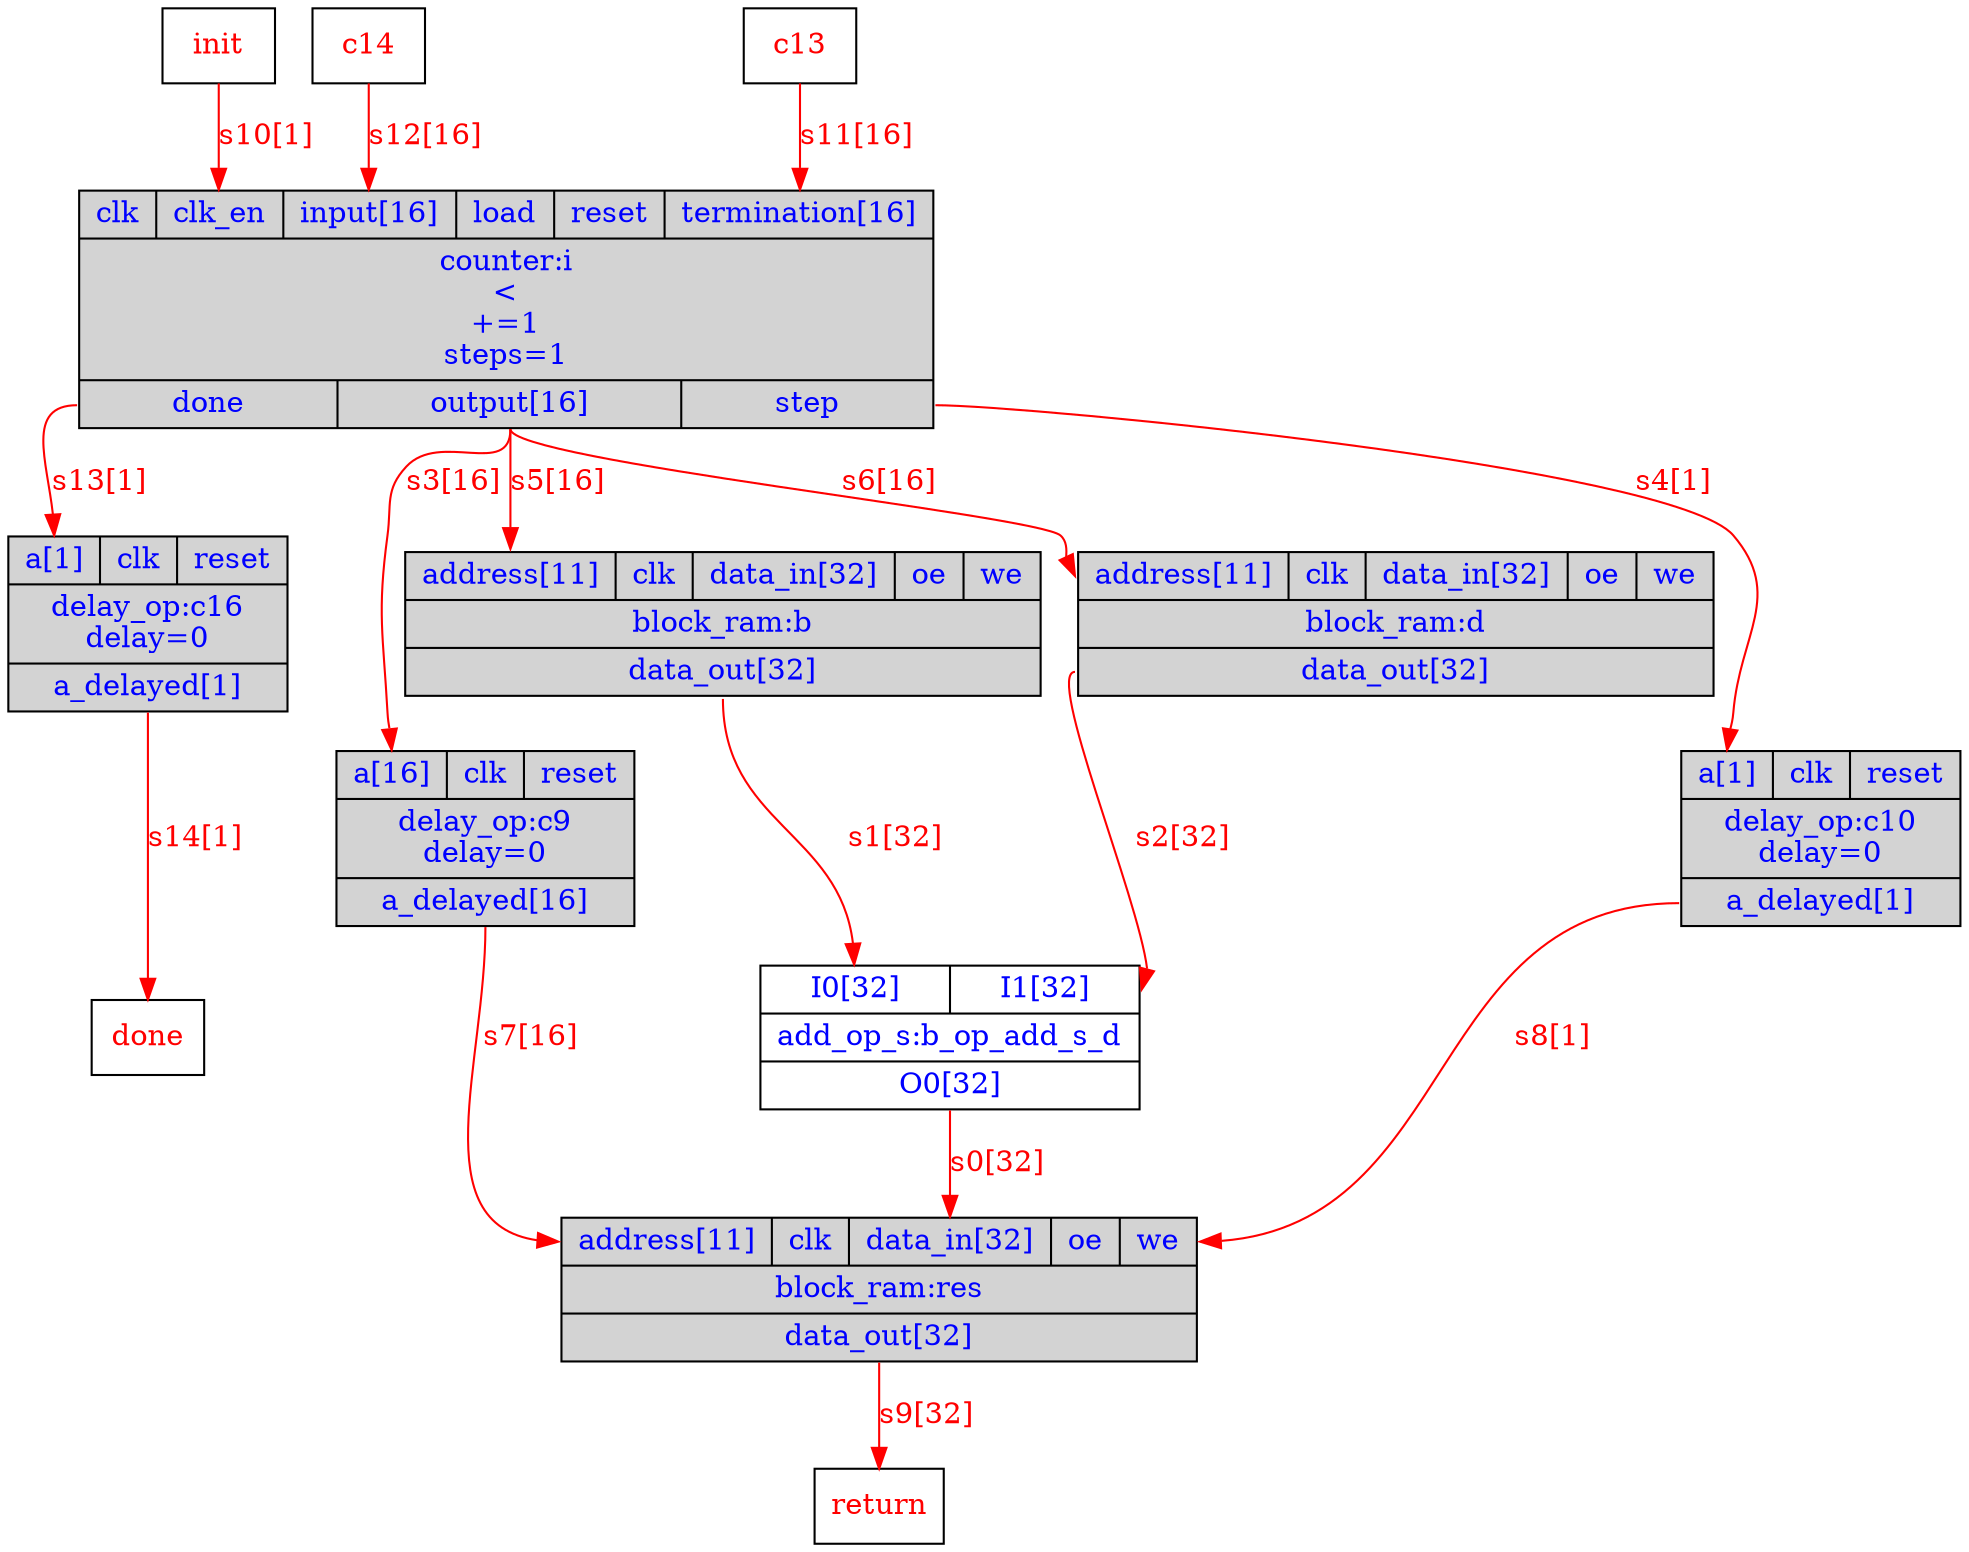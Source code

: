 digraph diagram {
// Components (Nodes) 
"i" [shape=record, fontcolor=blue, style="filled", fillcolor="lightgray", label="{{<clk>clk|<clk_en>clk_en|<input>input[16]|<load>load|<reset>reset|<termination>termination[16]}|counter:i\n\<\n+=1\nsteps=1|{<done>done|<output>output[16]|<step>step}}"]; 
"res" [shape=record, fontcolor=blue, style="filled", fillcolor="lightgray", label="{{<address>address[11]|<clk>clk|<data_in>data_in[32]|<oe>oe|<we>we}|block_ram:res|{<data_out>data_out[32]}}"]; 
"b_op_add_s_d" [shape=record, fontcolor=blue, label="{{<I0>I0[32]|<I1>I1[32]}|add_op_s:b_op_add_s_d|{<O0>O0[32]}}"]; 
"b" [shape=record, fontcolor=blue, style="filled", fillcolor="lightgray", label="{{<address>address[11]|<clk>clk|<data_in>data_in[32]|<oe>oe|<we>we}|block_ram:b|{<data_out>data_out[32]}}"]; 
"d" [shape=record, fontcolor=blue, style="filled", fillcolor="lightgray", label="{{<address>address[11]|<clk>clk|<data_in>data_in[32]|<oe>oe|<we>we}|block_ram:d|{<data_out>data_out[32]}}"]; 
"c9" [shape=record, fontcolor=blue, style="filled", fillcolor="lightgray", label="{{<a>a[16]|<clk>clk|<reset>reset}|delay_op:c9\ndelay=0|{<a_delayed>a_delayed[16]}}"]; 
"c10" [shape=record, fontcolor=blue, style="filled", fillcolor="lightgray", label="{{<a>a[1]|<clk>clk|<reset>reset}|delay_op:c10\ndelay=0|{<a_delayed>a_delayed[1]}}"]; 
"return" [shape=msquare fontcolor=red label="return"]"init" [shape=msquare fontcolor=red label="init"]"c13" [shape=msquare fontcolor=red label="c13"]"c14" [shape=msquare fontcolor=red label="c14"]"done" [shape=msquare fontcolor=red label="done"]"c16" [shape=record, fontcolor=blue, style="filled", fillcolor="lightgray", label="{{<a>a[1]|<clk>clk|<reset>reset}|delay_op:c16\ndelay=0|{<a_delayed>a_delayed[1]}}"]; 
// Signals (Edges) 
"b_op_add_s_d":O0 -> "res":data_in[label="s0[32]" color=red fontcolor=red]; 
"b":data_out -> "b_op_add_s_d":I0[label="s1[32]" color=red fontcolor=red]; 
"d":data_out -> "b_op_add_s_d":I1[label="s2[32]" color=red fontcolor=red]; 
"i":output -> "c9":a[label="s3[16]" color=red fontcolor=red]; 
"i":step -> "c10":a[label="s4[1]" color=red fontcolor=red]; 
"i":output -> "b":address[label="s5[16]" color=red fontcolor=red]; 
"i":output -> "d":address[label="s6[16]" color=red fontcolor=red]; 
"c9":a_delayed -> "res":address[label="s7[16]" color=red fontcolor=red]; 
"c10":a_delayed -> "res":we[label="s8[1]" color=red fontcolor=red]; 
"res":data_out -> "return":in[label="s9[32]" color=red fontcolor=red]; 
"init":out -> "i":clk_en[label="s10[1]" color=red fontcolor=red]; 
"c13":out -> "i":termination[label="s11[16]" color=red fontcolor=red]; 
"c14":out -> "i":input[label="s12[16]" color=red fontcolor=red]; 
"i":done -> "c16":a[label="s13[1]" color=red fontcolor=red]; 
"c16":a_delayed -> "done":in[label="s14[1]" color=red fontcolor=red]; 
}
